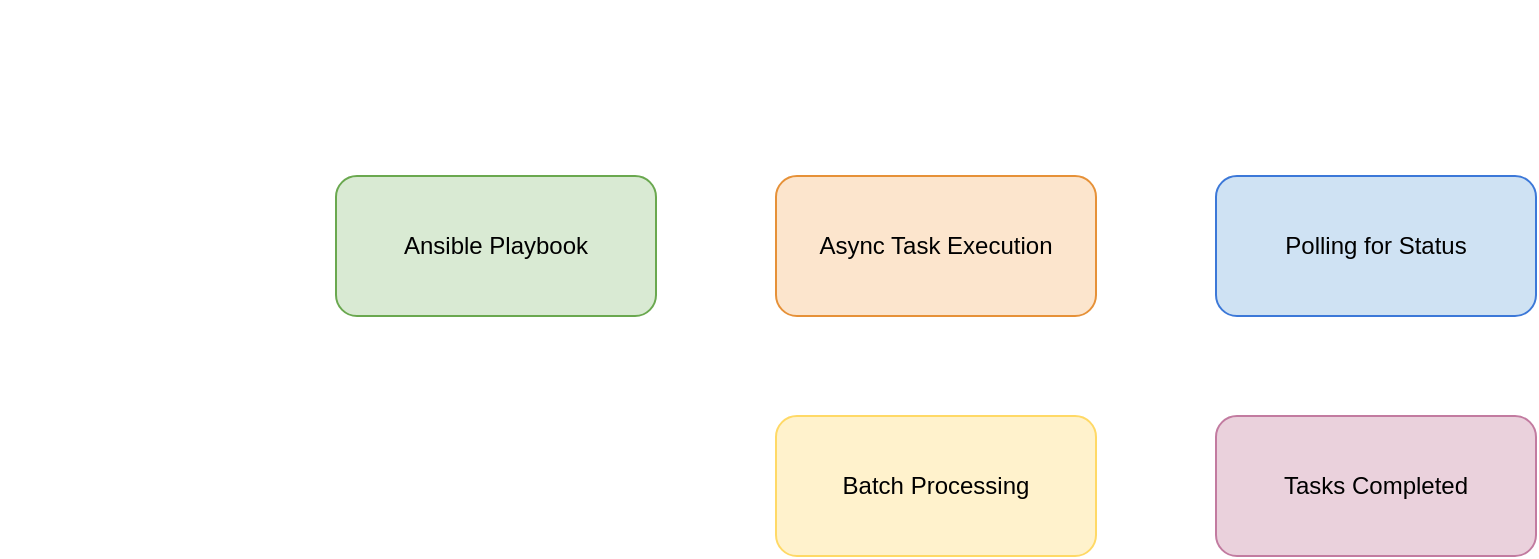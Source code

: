 <mxfile>
	<diagram name="Ansible Async and Polling Diagram (Fixed)">
		<mxGraphModel dx="1460" dy="961" grid="1" gridSize="10" guides="1" tooltips="1" connect="1" arrows="1" fold="1" page="1" pageScale="1" math="0" shadow="0">
			<root>
				<mxCell id="0" />
				<mxCell id="1" parent="0" />
				<mxCell id="2" value="Ansible Playbook" style="rounded=1;whiteSpace=wrap;html=1;fillColor=#D9EAD3;strokeColor=#6AA84F;" vertex="1" parent="1">
					<mxGeometry x="160" y="80" width="160" height="70" as="geometry" />
				</mxCell>
				<mxCell id="3" value="Async Task Execution" style="rounded=1;whiteSpace=wrap;html=1;fillColor=#FCE5CD;strokeColor=#E69138;" vertex="1" parent="1">
					<mxGeometry x="380" y="80" width="160" height="70" as="geometry" />
				</mxCell>
				<mxCell id="4" value="Polling for Status" style="rounded=1;whiteSpace=wrap;html=1;fillColor=#CFE2F3;strokeColor=#3C78D8;" vertex="1" parent="1">
					<mxGeometry x="600" y="80" width="160" height="70" as="geometry" />
				</mxCell>
				<mxCell id="5" value="Batch Processing" style="rounded=1;whiteSpace=wrap;html=1;fillColor=#FFF2CC;strokeColor=#FFD966;" vertex="1" parent="1">
					<mxGeometry x="380" y="200" width="160" height="70" as="geometry" />
				</mxCell>
				<mxCell id="6" value="Tasks Completed" style="rounded=1;whiteSpace=wrap;html=1;fillColor=#EAD1DC;strokeColor=#C27BA0;" vertex="1" parent="1">
					<mxGeometry x="600" y="200" width="160" height="70" as="geometry" />
				</mxCell>
				<mxCell id="7" style="edgeStyle=orthogonalEdgeStyle;rounded=1;orthogonalLoop=1;" edge="1" parent="1" source="2" target="3" />
				<mxCell id="8" style="edgeStyle=orthogonalEdgeStyle;rounded=1;orthogonalLoop=1;" edge="1" parent="1" source="3" target="4" />
				<mxCell id="9" style="edgeStyle=orthogonalEdgeStyle;rounded=1;orthogonalLoop=1;" edge="1" parent="1" source="4" target="6" />
				<mxCell id="10" style="edgeStyle=orthogonalEdgeStyle;rounded=1;orthogonalLoop=1;" edge="1" parent="1" source="3" target="5" />
			</root>
		</mxGraphModel>
	</diagram>
</mxfile>
